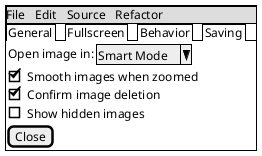 @startsalt
{+
{* File | Edit | Source | Refactor }
{/ General | Fullscreen | Behavior | Saving }
{
	{ Open image in: | ^Smart Mode^ }
	[X] Smooth images when zoomed
	[X] Confirm image deletion
	[ ] Show hidden images 
}
[Close]
}
@endsalt